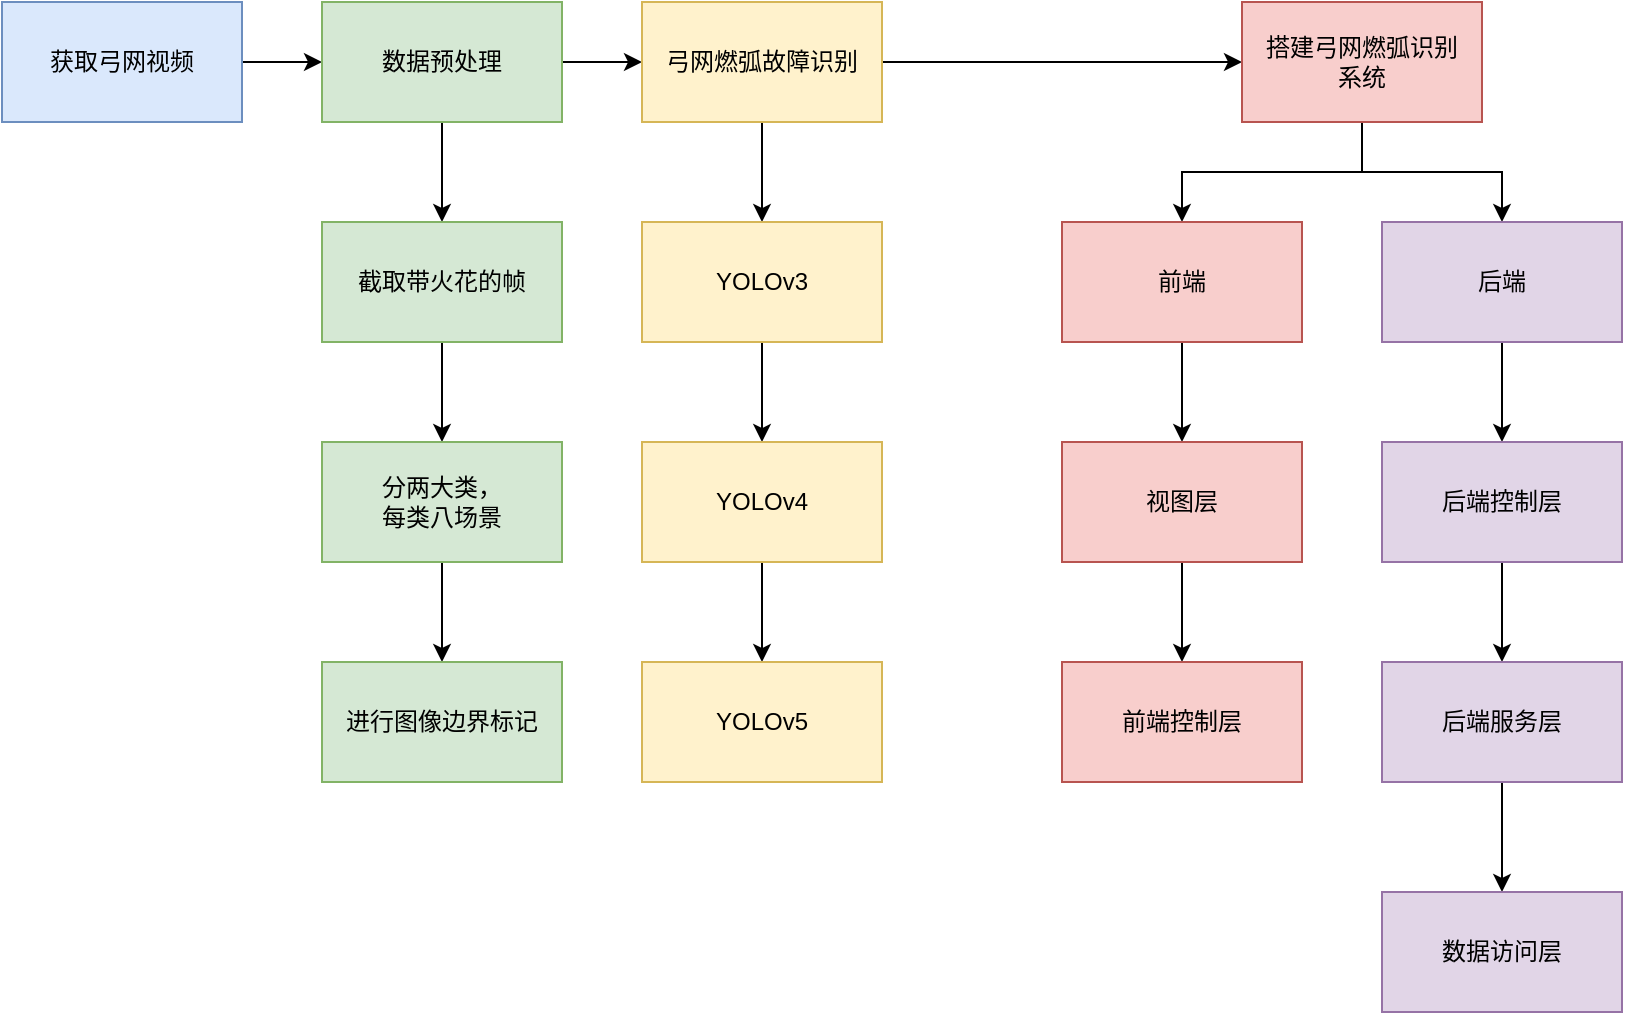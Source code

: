 <mxfile version="17.4.0" type="github">
  <diagram id="kyjJDz9pvV0HbniqMfuo" name="Page-1">
    <mxGraphModel dx="860" dy="488" grid="1" gridSize="10" guides="1" tooltips="1" connect="1" arrows="1" fold="1" page="1" pageScale="1" pageWidth="827" pageHeight="1169" math="0" shadow="0">
      <root>
        <mxCell id="0" />
        <mxCell id="1" parent="0" />
        <mxCell id="hlviZTT8n_zYaPw92O7Q-18" value="" style="edgeStyle=orthogonalEdgeStyle;rounded=0;orthogonalLoop=1;jettySize=auto;html=1;" edge="1" parent="1" source="hlviZTT8n_zYaPw92O7Q-1" target="hlviZTT8n_zYaPw92O7Q-2">
          <mxGeometry relative="1" as="geometry" />
        </mxCell>
        <mxCell id="hlviZTT8n_zYaPw92O7Q-1" value="获取弓网视频" style="rounded=0;whiteSpace=wrap;html=1;fillColor=#dae8fc;strokeColor=#6c8ebf;" vertex="1" parent="1">
          <mxGeometry x="40" y="110" width="120" height="60" as="geometry" />
        </mxCell>
        <mxCell id="hlviZTT8n_zYaPw92O7Q-19" value="" style="edgeStyle=orthogonalEdgeStyle;rounded=0;orthogonalLoop=1;jettySize=auto;html=1;" edge="1" parent="1" source="hlviZTT8n_zYaPw92O7Q-2" target="hlviZTT8n_zYaPw92O7Q-3">
          <mxGeometry relative="1" as="geometry" />
        </mxCell>
        <mxCell id="hlviZTT8n_zYaPw92O7Q-22" value="" style="edgeStyle=orthogonalEdgeStyle;rounded=0;orthogonalLoop=1;jettySize=auto;html=1;" edge="1" parent="1" source="hlviZTT8n_zYaPw92O7Q-2" target="hlviZTT8n_zYaPw92O7Q-5">
          <mxGeometry relative="1" as="geometry" />
        </mxCell>
        <mxCell id="hlviZTT8n_zYaPw92O7Q-2" value="数据预处理" style="rounded=0;whiteSpace=wrap;html=1;fillColor=#d5e8d4;strokeColor=#82b366;" vertex="1" parent="1">
          <mxGeometry x="200" y="110" width="120" height="60" as="geometry" />
        </mxCell>
        <mxCell id="hlviZTT8n_zYaPw92O7Q-20" value="" style="edgeStyle=orthogonalEdgeStyle;rounded=0;orthogonalLoop=1;jettySize=auto;html=1;" edge="1" parent="1" source="hlviZTT8n_zYaPw92O7Q-3" target="hlviZTT8n_zYaPw92O7Q-4">
          <mxGeometry relative="1" as="geometry" />
        </mxCell>
        <mxCell id="hlviZTT8n_zYaPw92O7Q-25" value="" style="edgeStyle=orthogonalEdgeStyle;rounded=0;orthogonalLoop=1;jettySize=auto;html=1;" edge="1" parent="1" source="hlviZTT8n_zYaPw92O7Q-3" target="hlviZTT8n_zYaPw92O7Q-7">
          <mxGeometry relative="1" as="geometry" />
        </mxCell>
        <mxCell id="hlviZTT8n_zYaPw92O7Q-3" value="弓网燃弧故障识别" style="rounded=0;whiteSpace=wrap;html=1;fillColor=#fff2cc;strokeColor=#d6b656;" vertex="1" parent="1">
          <mxGeometry x="360" y="110" width="120" height="60" as="geometry" />
        </mxCell>
        <mxCell id="hlviZTT8n_zYaPw92O7Q-28" style="edgeStyle=orthogonalEdgeStyle;rounded=0;orthogonalLoop=1;jettySize=auto;html=1;entryX=0.5;entryY=0;entryDx=0;entryDy=0;" edge="1" parent="1" source="hlviZTT8n_zYaPw92O7Q-4" target="hlviZTT8n_zYaPw92O7Q-11">
          <mxGeometry relative="1" as="geometry" />
        </mxCell>
        <mxCell id="hlviZTT8n_zYaPw92O7Q-29" style="edgeStyle=orthogonalEdgeStyle;rounded=0;orthogonalLoop=1;jettySize=auto;html=1;" edge="1" parent="1" source="hlviZTT8n_zYaPw92O7Q-4" target="hlviZTT8n_zYaPw92O7Q-12">
          <mxGeometry relative="1" as="geometry" />
        </mxCell>
        <mxCell id="hlviZTT8n_zYaPw92O7Q-4" value="搭建弓网燃弧识别&lt;br&gt;系统" style="rounded=0;whiteSpace=wrap;html=1;fillColor=#f8cecc;strokeColor=#b85450;" vertex="1" parent="1">
          <mxGeometry x="660" y="110" width="120" height="60" as="geometry" />
        </mxCell>
        <mxCell id="hlviZTT8n_zYaPw92O7Q-23" value="" style="edgeStyle=orthogonalEdgeStyle;rounded=0;orthogonalLoop=1;jettySize=auto;html=1;" edge="1" parent="1" source="hlviZTT8n_zYaPw92O7Q-5" target="hlviZTT8n_zYaPw92O7Q-6">
          <mxGeometry relative="1" as="geometry" />
        </mxCell>
        <mxCell id="hlviZTT8n_zYaPw92O7Q-5" value="截取带火花的帧" style="rounded=0;whiteSpace=wrap;html=1;fillColor=#d5e8d4;strokeColor=#82b366;" vertex="1" parent="1">
          <mxGeometry x="200" y="220" width="120" height="60" as="geometry" />
        </mxCell>
        <mxCell id="hlviZTT8n_zYaPw92O7Q-24" value="" style="edgeStyle=orthogonalEdgeStyle;rounded=0;orthogonalLoop=1;jettySize=auto;html=1;" edge="1" parent="1" source="hlviZTT8n_zYaPw92O7Q-6" target="hlviZTT8n_zYaPw92O7Q-9">
          <mxGeometry relative="1" as="geometry" />
        </mxCell>
        <mxCell id="hlviZTT8n_zYaPw92O7Q-6" value="分两大类，&lt;br&gt;每类八场景" style="rounded=0;whiteSpace=wrap;html=1;fillColor=#d5e8d4;strokeColor=#82b366;" vertex="1" parent="1">
          <mxGeometry x="200" y="330" width="120" height="60" as="geometry" />
        </mxCell>
        <mxCell id="hlviZTT8n_zYaPw92O7Q-26" value="" style="edgeStyle=orthogonalEdgeStyle;rounded=0;orthogonalLoop=1;jettySize=auto;html=1;" edge="1" parent="1" source="hlviZTT8n_zYaPw92O7Q-7" target="hlviZTT8n_zYaPw92O7Q-8">
          <mxGeometry relative="1" as="geometry" />
        </mxCell>
        <mxCell id="hlviZTT8n_zYaPw92O7Q-7" value="YOLOv3" style="rounded=0;whiteSpace=wrap;html=1;fillColor=#fff2cc;strokeColor=#d6b656;" vertex="1" parent="1">
          <mxGeometry x="360" y="220" width="120" height="60" as="geometry" />
        </mxCell>
        <mxCell id="hlviZTT8n_zYaPw92O7Q-27" value="" style="edgeStyle=orthogonalEdgeStyle;rounded=0;orthogonalLoop=1;jettySize=auto;html=1;" edge="1" parent="1" source="hlviZTT8n_zYaPw92O7Q-8" target="hlviZTT8n_zYaPw92O7Q-10">
          <mxGeometry relative="1" as="geometry" />
        </mxCell>
        <mxCell id="hlviZTT8n_zYaPw92O7Q-8" value="&lt;span&gt;YOLOv4&lt;/span&gt;" style="rounded=0;whiteSpace=wrap;html=1;fillColor=#fff2cc;strokeColor=#d6b656;" vertex="1" parent="1">
          <mxGeometry x="360" y="330" width="120" height="60" as="geometry" />
        </mxCell>
        <mxCell id="hlviZTT8n_zYaPw92O7Q-9" value="进行图像边界标记" style="rounded=0;whiteSpace=wrap;html=1;fillColor=#d5e8d4;strokeColor=#82b366;" vertex="1" parent="1">
          <mxGeometry x="200" y="440" width="120" height="60" as="geometry" />
        </mxCell>
        <mxCell id="hlviZTT8n_zYaPw92O7Q-10" value="&lt;span&gt;YOLOv5&lt;/span&gt;" style="rounded=0;whiteSpace=wrap;html=1;fillColor=#fff2cc;strokeColor=#d6b656;" vertex="1" parent="1">
          <mxGeometry x="360" y="440" width="120" height="60" as="geometry" />
        </mxCell>
        <mxCell id="hlviZTT8n_zYaPw92O7Q-30" value="" style="edgeStyle=orthogonalEdgeStyle;rounded=0;orthogonalLoop=1;jettySize=auto;html=1;" edge="1" parent="1" source="hlviZTT8n_zYaPw92O7Q-11" target="hlviZTT8n_zYaPw92O7Q-13">
          <mxGeometry relative="1" as="geometry" />
        </mxCell>
        <mxCell id="hlviZTT8n_zYaPw92O7Q-11" value="前端" style="rounded=0;whiteSpace=wrap;html=1;fillColor=#f8cecc;strokeColor=#b85450;" vertex="1" parent="1">
          <mxGeometry x="570" y="220" width="120" height="60" as="geometry" />
        </mxCell>
        <mxCell id="hlviZTT8n_zYaPw92O7Q-31" value="" style="edgeStyle=orthogonalEdgeStyle;rounded=0;orthogonalLoop=1;jettySize=auto;html=1;" edge="1" parent="1" source="hlviZTT8n_zYaPw92O7Q-12" target="hlviZTT8n_zYaPw92O7Q-14">
          <mxGeometry relative="1" as="geometry" />
        </mxCell>
        <mxCell id="hlviZTT8n_zYaPw92O7Q-12" value="后端" style="rounded=0;whiteSpace=wrap;html=1;fillColor=#e1d5e7;strokeColor=#9673a6;" vertex="1" parent="1">
          <mxGeometry x="730" y="220" width="120" height="60" as="geometry" />
        </mxCell>
        <mxCell id="hlviZTT8n_zYaPw92O7Q-32" value="" style="edgeStyle=orthogonalEdgeStyle;rounded=0;orthogonalLoop=1;jettySize=auto;html=1;" edge="1" parent="1" source="hlviZTT8n_zYaPw92O7Q-13" target="hlviZTT8n_zYaPw92O7Q-15">
          <mxGeometry relative="1" as="geometry" />
        </mxCell>
        <mxCell id="hlviZTT8n_zYaPw92O7Q-13" value="视图层" style="rounded=0;whiteSpace=wrap;html=1;fillColor=#f8cecc;strokeColor=#b85450;" vertex="1" parent="1">
          <mxGeometry x="570" y="330" width="120" height="60" as="geometry" />
        </mxCell>
        <mxCell id="hlviZTT8n_zYaPw92O7Q-33" value="" style="edgeStyle=orthogonalEdgeStyle;rounded=0;orthogonalLoop=1;jettySize=auto;html=1;" edge="1" parent="1" source="hlviZTT8n_zYaPw92O7Q-14" target="hlviZTT8n_zYaPw92O7Q-16">
          <mxGeometry relative="1" as="geometry" />
        </mxCell>
        <mxCell id="hlviZTT8n_zYaPw92O7Q-14" value="后端控制层" style="rounded=0;whiteSpace=wrap;html=1;fillColor=#e1d5e7;strokeColor=#9673a6;" vertex="1" parent="1">
          <mxGeometry x="730" y="330" width="120" height="60" as="geometry" />
        </mxCell>
        <mxCell id="hlviZTT8n_zYaPw92O7Q-15" value="前端控制层" style="rounded=0;whiteSpace=wrap;html=1;fillColor=#f8cecc;strokeColor=#b85450;" vertex="1" parent="1">
          <mxGeometry x="570" y="440" width="120" height="60" as="geometry" />
        </mxCell>
        <mxCell id="hlviZTT8n_zYaPw92O7Q-34" value="" style="edgeStyle=orthogonalEdgeStyle;rounded=0;orthogonalLoop=1;jettySize=auto;html=1;" edge="1" parent="1" source="hlviZTT8n_zYaPw92O7Q-16" target="hlviZTT8n_zYaPw92O7Q-17">
          <mxGeometry relative="1" as="geometry" />
        </mxCell>
        <mxCell id="hlviZTT8n_zYaPw92O7Q-16" value="后端服务层" style="rounded=0;whiteSpace=wrap;html=1;fillColor=#e1d5e7;strokeColor=#9673a6;" vertex="1" parent="1">
          <mxGeometry x="730" y="440" width="120" height="60" as="geometry" />
        </mxCell>
        <mxCell id="hlviZTT8n_zYaPw92O7Q-17" value="数据访问层" style="rounded=0;whiteSpace=wrap;html=1;fillColor=#e1d5e7;strokeColor=#9673a6;" vertex="1" parent="1">
          <mxGeometry x="730" y="555" width="120" height="60" as="geometry" />
        </mxCell>
      </root>
    </mxGraphModel>
  </diagram>
</mxfile>
